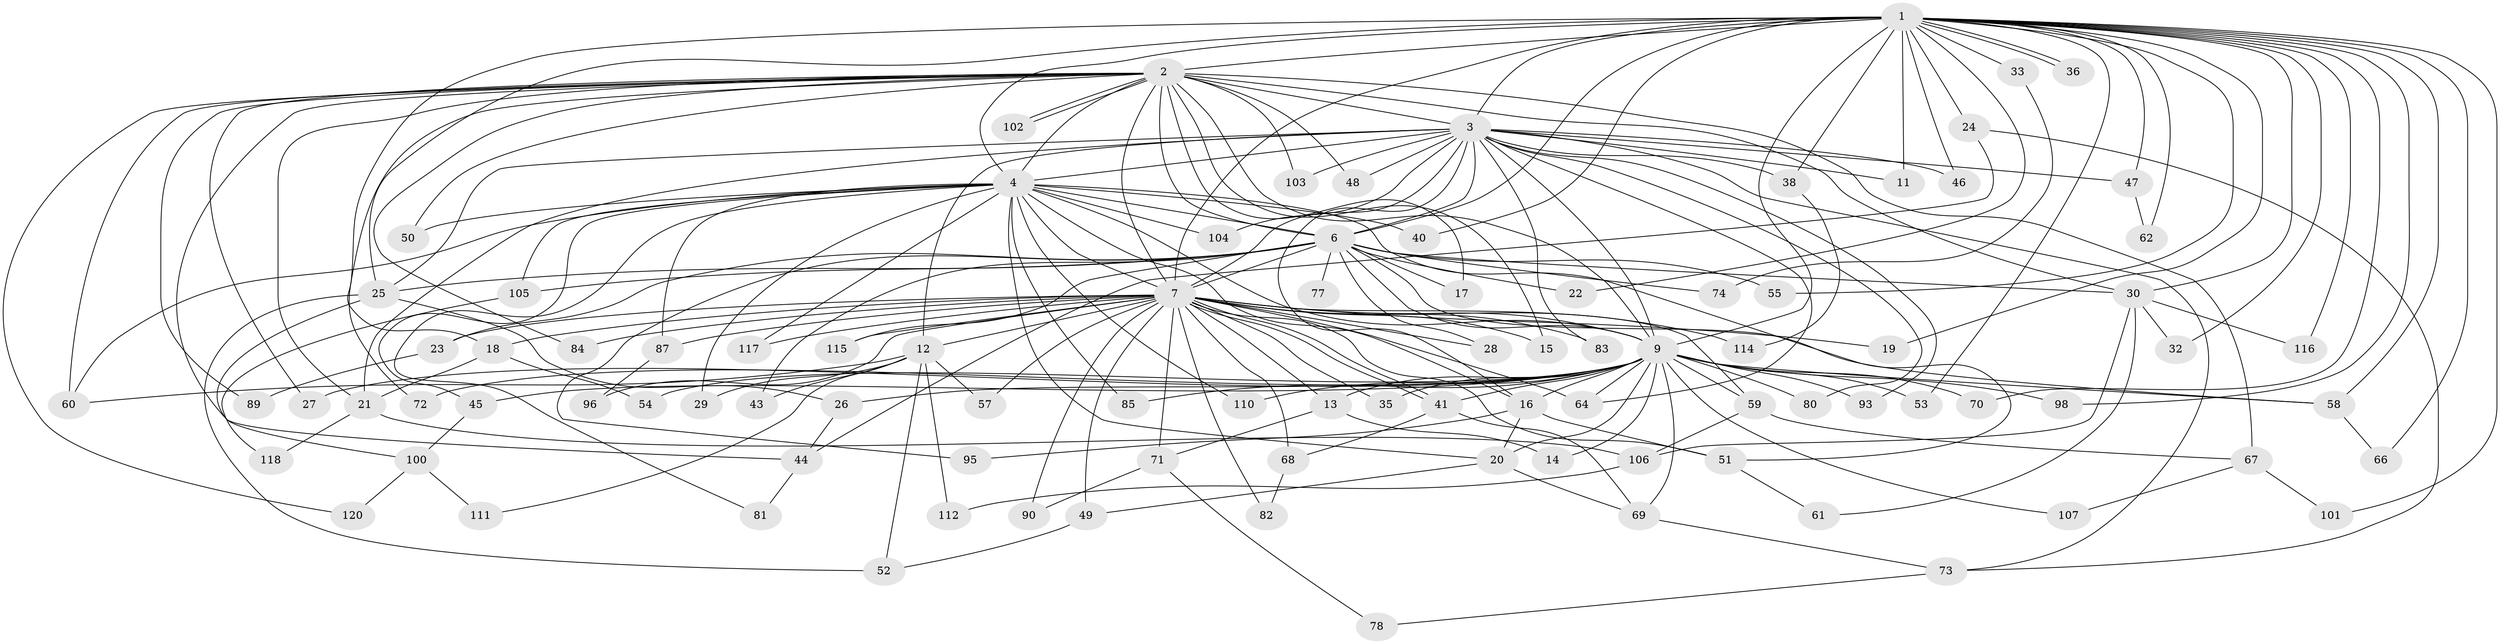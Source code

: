 // original degree distribution, {24: 0.008264462809917356, 28: 0.008264462809917356, 16: 0.008264462809917356, 19: 0.008264462809917356, 20: 0.01652892561983471, 18: 0.008264462809917356, 37: 0.008264462809917356, 34: 0.008264462809917356, 15: 0.008264462809917356, 2: 0.5867768595041323, 7: 0.024793388429752067, 4: 0.1322314049586777, 5: 0.04132231404958678, 3: 0.12396694214876033, 6: 0.008264462809917356}
// Generated by graph-tools (version 1.1) at 2025/10/02/27/25 16:10:58]
// undirected, 95 vertices, 209 edges
graph export_dot {
graph [start="1"]
  node [color=gray90,style=filled];
  1 [super="+5"];
  2 [super="+56"];
  3 [super="+8"];
  4 [super="+31"];
  6 [super="+10"];
  7 [super="+91"];
  9 [super="+39"];
  11;
  12 [super="+37"];
  13;
  14;
  15;
  16 [super="+65"];
  17;
  18 [super="+42"];
  19;
  20 [super="+75"];
  21 [super="+113"];
  22;
  23;
  24;
  25 [super="+34"];
  26;
  27;
  28;
  29;
  30 [super="+63"];
  32;
  33 [super="+76"];
  35;
  36;
  38 [super="+92"];
  40;
  41 [super="+94"];
  43;
  44 [super="+119"];
  45;
  46;
  47;
  48;
  49 [super="+108"];
  50;
  51;
  52;
  53;
  54;
  55;
  57;
  58 [super="+86"];
  59 [super="+97"];
  60 [super="+99"];
  61;
  62;
  64 [super="+88"];
  66;
  67 [super="+79"];
  68;
  69 [super="+121"];
  70;
  71;
  72;
  73 [super="+109"];
  74;
  77;
  78;
  80;
  81;
  82;
  83;
  84;
  85;
  87;
  89;
  90;
  93;
  95;
  96;
  98;
  100;
  101;
  102;
  103;
  104;
  105;
  106;
  107;
  110;
  111;
  112;
  114;
  115;
  116;
  117;
  118;
  120;
  1 -- 2 [weight=2];
  1 -- 3 [weight=4];
  1 -- 4 [weight=2];
  1 -- 6 [weight=4];
  1 -- 7 [weight=2];
  1 -- 9 [weight=2];
  1 -- 22;
  1 -- 24 [weight=2];
  1 -- 30;
  1 -- 32;
  1 -- 33 [weight=2];
  1 -- 36;
  1 -- 36;
  1 -- 46;
  1 -- 47;
  1 -- 53;
  1 -- 70;
  1 -- 98;
  1 -- 101;
  1 -- 116;
  1 -- 66;
  1 -- 11;
  1 -- 18;
  1 -- 19;
  1 -- 38;
  1 -- 40;
  1 -- 55;
  1 -- 58;
  1 -- 62;
  1 -- 25;
  2 -- 3 [weight=2];
  2 -- 4;
  2 -- 6 [weight=2];
  2 -- 7;
  2 -- 9 [weight=2];
  2 -- 15;
  2 -- 17;
  2 -- 21;
  2 -- 27;
  2 -- 30;
  2 -- 44;
  2 -- 48;
  2 -- 50;
  2 -- 67 [weight=2];
  2 -- 72;
  2 -- 84;
  2 -- 89;
  2 -- 102;
  2 -- 102;
  2 -- 103;
  2 -- 120;
  2 -- 60;
  3 -- 4 [weight=2];
  3 -- 6 [weight=4];
  3 -- 7 [weight=2];
  3 -- 9 [weight=2];
  3 -- 12 [weight=2];
  3 -- 16;
  3 -- 38 [weight=2];
  3 -- 47;
  3 -- 48;
  3 -- 93;
  3 -- 104;
  3 -- 64;
  3 -- 73;
  3 -- 11;
  3 -- 80;
  3 -- 83;
  3 -- 21;
  3 -- 25;
  3 -- 103;
  3 -- 46;
  4 -- 6 [weight=2];
  4 -- 7;
  4 -- 9;
  4 -- 20;
  4 -- 29;
  4 -- 40;
  4 -- 45;
  4 -- 51;
  4 -- 85;
  4 -- 87;
  4 -- 104;
  4 -- 110;
  4 -- 16;
  4 -- 81;
  4 -- 50;
  4 -- 117;
  4 -- 105;
  4 -- 60;
  6 -- 7 [weight=2];
  6 -- 9 [weight=2];
  6 -- 17;
  6 -- 22;
  6 -- 23;
  6 -- 28;
  6 -- 43;
  6 -- 55;
  6 -- 95;
  6 -- 105;
  6 -- 74;
  6 -- 77;
  6 -- 115;
  6 -- 25;
  6 -- 58;
  6 -- 30;
  7 -- 9 [weight=2];
  7 -- 13;
  7 -- 15;
  7 -- 18;
  7 -- 19;
  7 -- 23;
  7 -- 28;
  7 -- 35;
  7 -- 41 [weight=2];
  7 -- 41;
  7 -- 49;
  7 -- 51;
  7 -- 57;
  7 -- 59 [weight=2];
  7 -- 68;
  7 -- 71;
  7 -- 82;
  7 -- 83;
  7 -- 84;
  7 -- 87;
  7 -- 90;
  7 -- 96;
  7 -- 114;
  7 -- 117;
  7 -- 115;
  7 -- 64;
  7 -- 12;
  9 -- 13;
  9 -- 14;
  9 -- 16;
  9 -- 20;
  9 -- 26;
  9 -- 27;
  9 -- 35;
  9 -- 45;
  9 -- 53;
  9 -- 54;
  9 -- 58;
  9 -- 59;
  9 -- 64;
  9 -- 70;
  9 -- 72;
  9 -- 80;
  9 -- 85;
  9 -- 93;
  9 -- 98;
  9 -- 107;
  9 -- 110;
  9 -- 41;
  9 -- 69;
  12 -- 29;
  12 -- 43;
  12 -- 60;
  12 -- 111;
  12 -- 112;
  12 -- 52;
  12 -- 57;
  13 -- 14;
  13 -- 71;
  16 -- 51;
  16 -- 95;
  16 -- 20;
  18 -- 54;
  18 -- 21;
  20 -- 49;
  20 -- 69;
  21 -- 106;
  21 -- 118;
  23 -- 89;
  24 -- 44;
  24 -- 73;
  25 -- 26;
  25 -- 100;
  25 -- 52;
  26 -- 44;
  30 -- 32;
  30 -- 61;
  30 -- 106;
  30 -- 116;
  33 -- 74;
  38 -- 114;
  41 -- 68;
  41 -- 69;
  44 -- 81;
  45 -- 100;
  47 -- 62;
  49 -- 52;
  51 -- 61;
  58 -- 66;
  59 -- 67;
  59 -- 106;
  67 -- 107;
  67 -- 101;
  68 -- 82;
  69 -- 73;
  71 -- 78;
  71 -- 90;
  73 -- 78;
  87 -- 96;
  100 -- 111;
  100 -- 120;
  105 -- 118;
  106 -- 112;
}
